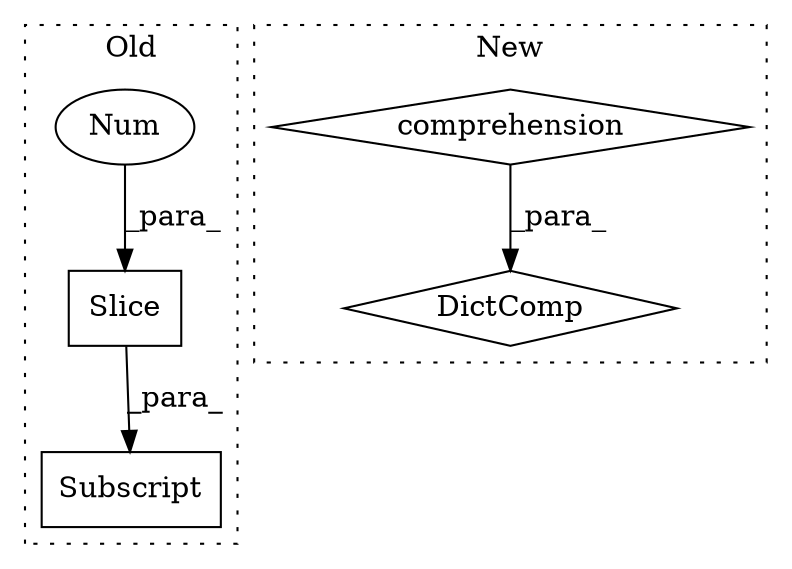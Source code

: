 digraph G {
subgraph cluster0 {
1 [label="Slice" a="80" s="8696" l="2" shape="box"];
3 [label="Num" a="76" s="8696" l="1" shape="ellipse"];
4 [label="Subscript" a="63" s="8643,0" l="56,0" shape="box"];
label = "Old";
style="dotted";
}
subgraph cluster1 {
2 [label="DictComp" a="84" s="9335" l="63" shape="diamond"];
5 [label="comprehension" a="45" s="9360" l="3" shape="diamond"];
label = "New";
style="dotted";
}
1 -> 4 [label="_para_"];
3 -> 1 [label="_para_"];
5 -> 2 [label="_para_"];
}